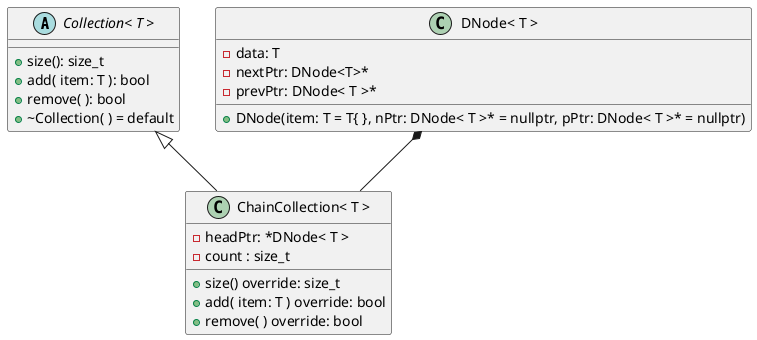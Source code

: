 @startuml
'https://plantuml.com/class-diagram

abstract "Collection< T >" {
+ size(): size_t
+ add( item: T ): bool
+ remove( ): bool
+ ~Collection( ) = default
}

"Collection< T >" <|-- "ChainCollection< T >"

class "ChainCollection< T >" {
- headPtr: *DNode< T >
- count : size_t
+ size() override: size_t
+ add( item: T ) override: bool
+ remove( ) override: bool
}

"DNode< T >" *-- "ChainCollection< T >"

class "DNode< T >" {
- data: T
- nextPtr: DNode<T>*
- prevPtr: DNode< T >*
+ DNode(item: T = T{ }, nPtr: DNode< T >* = nullptr, pPtr: DNode< T >* = nullptr)
}
@enduml

